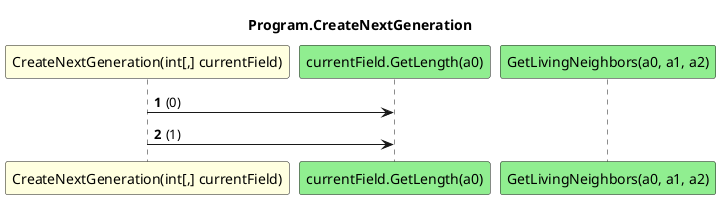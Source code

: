 @startuml Program.CreateNextGeneration
title Program.CreateNextGeneration
participant "CreateNextGeneration(int[,] currentField)" as CreateNextGeneration_p0 #LightYellow
participant "currentField.GetLength(a0)" as currentField.GetLength_a0 #LightGreen
participant "GetLivingNeighbors(a0, a1, a2)" as GetLivingNeighbors_a0_a1_a2 #LightGreen
autonumber
CreateNextGeneration_p0 -> currentField.GetLength_a0 : (0)
CreateNextGeneration_p0 -> currentField.GetLength_a0 : (1)
@enduml
